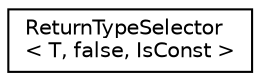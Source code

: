 digraph "类继承关系图"
{
  edge [fontname="Helvetica",fontsize="10",labelfontname="Helvetica",labelfontsize="10"];
  node [fontname="Helvetica",fontsize="10",shape=record];
  rankdir="LR";
  Node0 [label="ReturnTypeSelector\l\< T, false, IsConst \>",height=0.2,width=0.4,color="black", fillcolor="white", style="filled",URL="$d6/da8/struct_return_type_selector_3_01_t_00_01false_00_01_is_const_01_4.html"];
}
